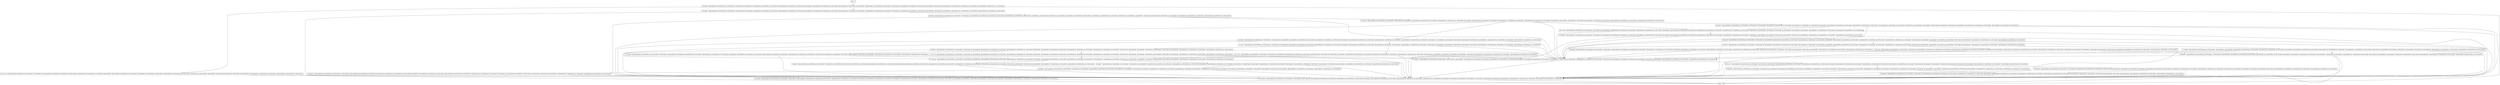 digraph put {
node [shape=record];
1792413625 [label="1792413625 - [(JECACHESIZE && SEQUENTIAL && !DUPLICATES), (!DUPLICATES && !JECACHESIZE), (JECACHESIZE && SEQUENTIAL && DUPLICATES), (JECACHESIZE && !SEQUENTIAL && !DUPLICATES), JECACHESIZE, (!JECACHESIZE && SEQUENTIAL && DUPLICATES), (JECACHESIZE && !SEQUENTIAL && DUPLICATES), (!JECACHESIZE && !SEQUENTIAL && DUPLICATES), (DUPLICATES && !JECACHESIZE), !JECACHESIZE, (!DUPLICATES && JECACHESIZE), (DUPLICATES && JECACHESIZE), (!JECACHESIZE && !SEQUENTIAL && !DUPLICATES), (!JECACHESIZE && SEQUENTIAL && !DUPLICATES)]"];
1170396490 [label="1170396490 - [(JECACHESIZE && SEQUENTIAL && !DUPLICATES), (!DUPLICATES && !JECACHESIZE), (JECACHESIZE && SEQUENTIAL && DUPLICATES), (JECACHESIZE && !SEQUENTIAL && !DUPLICATES), JECACHESIZE, (!JECACHESIZE && SEQUENTIAL && DUPLICATES), (JECACHESIZE && !SEQUENTIAL && DUPLICATES), (!JECACHESIZE && !SEQUENTIAL && DUPLICATES), (DUPLICATES && !JECACHESIZE), !JECACHESIZE, (!DUPLICATES && JECACHESIZE), (DUPLICATES && JECACHESIZE), (!JECACHESIZE && !SEQUENTIAL && !DUPLICATES), (!JECACHESIZE && SEQUENTIAL && !DUPLICATES)]"];
1280942256 [label="1280942256 - [(JECACHESIZE && SEQUENTIAL && !DUPLICATES), (!DUPLICATES && !JECACHESIZE), (JECACHESIZE && SEQUENTIAL && DUPLICATES), (JECACHESIZE && !SEQUENTIAL && !DUPLICATES), JECACHESIZE, (!JECACHESIZE && SEQUENTIAL && DUPLICATES), (JECACHESIZE && !SEQUENTIAL && DUPLICATES), (!JECACHESIZE && !SEQUENTIAL && DUPLICATES), (DUPLICATES && !JECACHESIZE), !JECACHESIZE, (!DUPLICATES && JECACHESIZE), (DUPLICATES && JECACHESIZE), (!JECACHESIZE && !SEQUENTIAL && !DUPLICATES), (!JECACHESIZE && SEQUENTIAL && !DUPLICATES)]"];
218846301 [label="218846301 - [(JECACHESIZE && SEQUENTIAL && !DUPLICATES), (!DUPLICATES && !JECACHESIZE), (JECACHESIZE && SEQUENTIAL && DUPLICATES), (JECACHESIZE && !SEQUENTIAL && !DUPLICATES), JECACHESIZE, (!JECACHESIZE && SEQUENTIAL && DUPLICATES), (JECACHESIZE && !SEQUENTIAL && DUPLICATES), (!JECACHESIZE && !SEQUENTIAL && DUPLICATES), (DUPLICATES && !JECACHESIZE), !JECACHESIZE, (!DUPLICATES && JECACHESIZE), (DUPLICATES && JECACHESIZE), (!JECACHESIZE && !SEQUENTIAL && !DUPLICATES), (!JECACHESIZE && SEQUENTIAL && !DUPLICATES)]"];
418838946 [label="418838946 - [(JECACHESIZE && SEQUENTIAL && !DUPLICATES), (!DUPLICATES && !JECACHESIZE), (JECACHESIZE && SEQUENTIAL && DUPLICATES), (JECACHESIZE && !SEQUENTIAL && !DUPLICATES), JECACHESIZE, (!JECACHESIZE && SEQUENTIAL && DUPLICATES), (JECACHESIZE && !SEQUENTIAL && DUPLICATES), (!JECACHESIZE && !SEQUENTIAL && DUPLICATES), (DUPLICATES && !JECACHESIZE), !JECACHESIZE, (!DUPLICATES && JECACHESIZE), (DUPLICATES && JECACHESIZE), (!JECACHESIZE && !SEQUENTIAL && !DUPLICATES), (!JECACHESIZE && SEQUENTIAL && !DUPLICATES)]"];
578964562 [label="578964562 - [(JECACHESIZE && SEQUENTIAL && !DUPLICATES), (!DUPLICATES && !JECACHESIZE), (JECACHESIZE && SEQUENTIAL && DUPLICATES), (JECACHESIZE && !SEQUENTIAL && !DUPLICATES), JECACHESIZE, (!JECACHESIZE && SEQUENTIAL && DUPLICATES), (JECACHESIZE && !SEQUENTIAL && DUPLICATES), (!JECACHESIZE && !SEQUENTIAL && DUPLICATES), (DUPLICATES && !JECACHESIZE), !JECACHESIZE, (!DUPLICATES && JECACHESIZE), (DUPLICATES && JECACHESIZE), (!JECACHESIZE && !SEQUENTIAL && !DUPLICATES), (!JECACHESIZE && SEQUENTIAL && !DUPLICATES)]"];
679098929 [label="679098929 - [(JECACHESIZE && SEQUENTIAL && !DUPLICATES), (!DUPLICATES && !JECACHESIZE), (JECACHESIZE && SEQUENTIAL && DUPLICATES), (JECACHESIZE && !SEQUENTIAL && !DUPLICATES), JECACHESIZE, (!JECACHESIZE && SEQUENTIAL && DUPLICATES), (JECACHESIZE && !SEQUENTIAL && DUPLICATES), (!JECACHESIZE && !SEQUENTIAL && DUPLICATES), (DUPLICATES && !JECACHESIZE), !JECACHESIZE, (!DUPLICATES && JECACHESIZE), (DUPLICATES && JECACHESIZE), (!JECACHESIZE && !SEQUENTIAL && !DUPLICATES), (!JECACHESIZE && SEQUENTIAL && !DUPLICATES)]"];
1835980384 [label="1835980384 - [(JECACHESIZE && SEQUENTIAL && !DUPLICATES), (!DUPLICATES && !JECACHESIZE), (JECACHESIZE && SEQUENTIAL && DUPLICATES), (JECACHESIZE && !SEQUENTIAL && !DUPLICATES), JECACHESIZE, (!JECACHESIZE && SEQUENTIAL && DUPLICATES), (JECACHESIZE && !SEQUENTIAL && DUPLICATES), (!JECACHESIZE && !SEQUENTIAL && DUPLICATES), (DUPLICATES && !JECACHESIZE), !JECACHESIZE, (!DUPLICATES && JECACHESIZE), (DUPLICATES && JECACHESIZE), (!JECACHESIZE && !SEQUENTIAL && !DUPLICATES), (!JECACHESIZE && SEQUENTIAL && !DUPLICATES)]"];
851508677 [label="851508677 - [(JECACHESIZE && SEQUENTIAL && !DUPLICATES), (!DUPLICATES && !JECACHESIZE), (JECACHESIZE && SEQUENTIAL && DUPLICATES), (JECACHESIZE && !SEQUENTIAL && !DUPLICATES), JECACHESIZE, (!JECACHESIZE && SEQUENTIAL && DUPLICATES), (JECACHESIZE && !SEQUENTIAL && DUPLICATES), (!JECACHESIZE && !SEQUENTIAL && DUPLICATES), (DUPLICATES && !JECACHESIZE), !JECACHESIZE, (!DUPLICATES && JECACHESIZE), (DUPLICATES && JECACHESIZE), (!JECACHESIZE && !SEQUENTIAL && !DUPLICATES), (!JECACHESIZE && SEQUENTIAL && !DUPLICATES)]"];
13175423 [label="13175423 - [(JECACHESIZE && SEQUENTIAL && !DUPLICATES), (!DUPLICATES && !JECACHESIZE), (JECACHESIZE && SEQUENTIAL && DUPLICATES), (JECACHESIZE && !SEQUENTIAL && !DUPLICATES), JECACHESIZE, (!JECACHESIZE && SEQUENTIAL && DUPLICATES), (JECACHESIZE && !SEQUENTIAL && DUPLICATES), (!JECACHESIZE && !SEQUENTIAL && DUPLICATES), (DUPLICATES && !JECACHESIZE), !JECACHESIZE, (!DUPLICATES && JECACHESIZE), (DUPLICATES && JECACHESIZE), (!JECACHESIZE && !SEQUENTIAL && !DUPLICATES), (!JECACHESIZE && SEQUENTIAL && !DUPLICATES)]"];
951822287 [label="951822287 - [(JECACHESIZE && SEQUENTIAL && !DUPLICATES), (!DUPLICATES && !JECACHESIZE), (JECACHESIZE && SEQUENTIAL && DUPLICATES), (JECACHESIZE && !SEQUENTIAL && !DUPLICATES), JECACHESIZE, (!JECACHESIZE && SEQUENTIAL && DUPLICATES), (JECACHESIZE && !SEQUENTIAL && DUPLICATES), (!JECACHESIZE && !SEQUENTIAL && DUPLICATES), (DUPLICATES && !JECACHESIZE), !JECACHESIZE, (!DUPLICATES && JECACHESIZE), (DUPLICATES && JECACHESIZE), (!JECACHESIZE && !SEQUENTIAL && !DUPLICATES), (!JECACHESIZE && SEQUENTIAL && !DUPLICATES)]"];
1979469283 [label="1979469283 - [(JECACHESIZE && SEQUENTIAL && !DUPLICATES), (!DUPLICATES && !JECACHESIZE), (JECACHESIZE && SEQUENTIAL && DUPLICATES), (JECACHESIZE && !SEQUENTIAL && !DUPLICATES), JECACHESIZE, (!JECACHESIZE && SEQUENTIAL && DUPLICATES), (JECACHESIZE && !SEQUENTIAL && DUPLICATES), (!JECACHESIZE && !SEQUENTIAL && DUPLICATES), (DUPLICATES && !JECACHESIZE), !JECACHESIZE, (!DUPLICATES && JECACHESIZE), (DUPLICATES && JECACHESIZE), (!JECACHESIZE && !SEQUENTIAL && !DUPLICATES), (!JECACHESIZE && SEQUENTIAL && !DUPLICATES)]"];
1033562396 [label="1033562396 - [(JECACHESIZE && SEQUENTIAL && !DUPLICATES), (!DUPLICATES && !JECACHESIZE), (JECACHESIZE && SEQUENTIAL && DUPLICATES), (JECACHESIZE && !SEQUENTIAL && !DUPLICATES), JECACHESIZE, (!JECACHESIZE && SEQUENTIAL && DUPLICATES), (JECACHESIZE && !SEQUENTIAL && DUPLICATES), (!JECACHESIZE && !SEQUENTIAL && DUPLICATES), (DUPLICATES && !JECACHESIZE), !JECACHESIZE, (!DUPLICATES && JECACHESIZE), (DUPLICATES && JECACHESIZE), (!JECACHESIZE && !SEQUENTIAL && !DUPLICATES), (!JECACHESIZE && SEQUENTIAL && !DUPLICATES)]"];
1105835633 [label="1105835633 - [(JECACHESIZE && SEQUENTIAL && !DUPLICATES), (!DUPLICATES && !JECACHESIZE), (JECACHESIZE && SEQUENTIAL && DUPLICATES), (JECACHESIZE && !SEQUENTIAL && !DUPLICATES), JECACHESIZE, (!JECACHESIZE && SEQUENTIAL && DUPLICATES), (JECACHESIZE && !SEQUENTIAL && DUPLICATES), (!JECACHESIZE && !SEQUENTIAL && DUPLICATES), (DUPLICATES && !JECACHESIZE), !JECACHESIZE, (!DUPLICATES && JECACHESIZE), (DUPLICATES && JECACHESIZE), (!JECACHESIZE && !SEQUENTIAL && !DUPLICATES), (!JECACHESIZE && SEQUENTIAL && !DUPLICATES)]"];
795700843 [label="795700843 - [(JECACHESIZE && SEQUENTIAL && !DUPLICATES), (!DUPLICATES && !JECACHESIZE), (JECACHESIZE && SEQUENTIAL && DUPLICATES), (JECACHESIZE && !SEQUENTIAL && !DUPLICATES), JECACHESIZE, (!JECACHESIZE && SEQUENTIAL && DUPLICATES), (JECACHESIZE && !SEQUENTIAL && DUPLICATES), (!JECACHESIZE && !SEQUENTIAL && DUPLICATES), (DUPLICATES && !JECACHESIZE), !JECACHESIZE, (!DUPLICATES && JECACHESIZE), (DUPLICATES && JECACHESIZE), (!JECACHESIZE && !SEQUENTIAL && !DUPLICATES), (!JECACHESIZE && SEQUENTIAL && !DUPLICATES)]"];
1769944490 [label="1769944490 - [(JECACHESIZE && SEQUENTIAL && !DUPLICATES), (!DUPLICATES && !JECACHESIZE), (JECACHESIZE && SEQUENTIAL && DUPLICATES), (JECACHESIZE && !SEQUENTIAL && !DUPLICATES), JECACHESIZE, (!JECACHESIZE && SEQUENTIAL && DUPLICATES), (JECACHESIZE && !SEQUENTIAL && DUPLICATES), (!JECACHESIZE && !SEQUENTIAL && DUPLICATES), (DUPLICATES && !JECACHESIZE), !JECACHESIZE, (!DUPLICATES && JECACHESIZE), (DUPLICATES && JECACHESIZE), (!JECACHESIZE && !SEQUENTIAL && !DUPLICATES), (!JECACHESIZE && SEQUENTIAL && !DUPLICATES)]"];
867972232 [label="867972232 - [(JECACHESIZE && SEQUENTIAL && !DUPLICATES), (!DUPLICATES && !JECACHESIZE), (JECACHESIZE && SEQUENTIAL && DUPLICATES), (JECACHESIZE && !SEQUENTIAL && !DUPLICATES), JECACHESIZE, (!JECACHESIZE && SEQUENTIAL && DUPLICATES), (JECACHESIZE && !SEQUENTIAL && DUPLICATES), (!JECACHESIZE && !SEQUENTIAL && DUPLICATES), (DUPLICATES && !JECACHESIZE), !JECACHESIZE, (!DUPLICATES && JECACHESIZE), (DUPLICATES && JECACHESIZE), (!JECACHESIZE && !SEQUENTIAL && !DUPLICATES), (!JECACHESIZE && SEQUENTIAL && !DUPLICATES)]"];
1628542968 [label="1628542968 - [(JECACHESIZE && SEQUENTIAL && !DUPLICATES), (!DUPLICATES && !JECACHESIZE), (JECACHESIZE && SEQUENTIAL && DUPLICATES), (JECACHESIZE && !SEQUENTIAL && !DUPLICATES), JECACHESIZE, (!JECACHESIZE && SEQUENTIAL && DUPLICATES), (JECACHESIZE && !SEQUENTIAL && DUPLICATES), (!JECACHESIZE && !SEQUENTIAL && DUPLICATES), (DUPLICATES && !JECACHESIZE), !JECACHESIZE, (!DUPLICATES && JECACHESIZE), (DUPLICATES && JECACHESIZE), (!JECACHESIZE && !SEQUENTIAL && !DUPLICATES), (!JECACHESIZE && SEQUENTIAL && !DUPLICATES)]"];
1964776630 [label="1964776630 - [(JECACHESIZE && SEQUENTIAL && !DUPLICATES), (!DUPLICATES && !JECACHESIZE), (JECACHESIZE && SEQUENTIAL && DUPLICATES), (JECACHESIZE && !SEQUENTIAL && !DUPLICATES), JECACHESIZE, (!JECACHESIZE && SEQUENTIAL && DUPLICATES), (JECACHESIZE && !SEQUENTIAL && DUPLICATES), (!JECACHESIZE && !SEQUENTIAL && DUPLICATES), (DUPLICATES && !JECACHESIZE), !JECACHESIZE, (!DUPLICATES && JECACHESIZE), (DUPLICATES && JECACHESIZE), (!JECACHESIZE && !SEQUENTIAL && !DUPLICATES), (!JECACHESIZE && SEQUENTIAL && !DUPLICATES)]"];
1785846820 [label="1785846820 - [(JECACHESIZE && SEQUENTIAL && !DUPLICATES), (!DUPLICATES && !JECACHESIZE), (JECACHESIZE && SEQUENTIAL && DUPLICATES), (JECACHESIZE && !SEQUENTIAL && !DUPLICATES), JECACHESIZE, (!JECACHESIZE && SEQUENTIAL && DUPLICATES), (JECACHESIZE && !SEQUENTIAL && DUPLICATES), (!JECACHESIZE && !SEQUENTIAL && DUPLICATES), (DUPLICATES && !JECACHESIZE), !JECACHESIZE, (!DUPLICATES && JECACHESIZE), (DUPLICATES && JECACHESIZE), (!JECACHESIZE && !SEQUENTIAL && !DUPLICATES), (!JECACHESIZE && SEQUENTIAL && !DUPLICATES)]"];
1796033666 [label="1796033666 - [(JECACHESIZE && SEQUENTIAL && !DUPLICATES), (!DUPLICATES && !JECACHESIZE), (JECACHESIZE && SEQUENTIAL && DUPLICATES), (JECACHESIZE && !SEQUENTIAL && !DUPLICATES), JECACHESIZE, (!JECACHESIZE && SEQUENTIAL && DUPLICATES), (JECACHESIZE && !SEQUENTIAL && DUPLICATES), (!JECACHESIZE && !SEQUENTIAL && DUPLICATES), (DUPLICATES && !JECACHESIZE), !JECACHESIZE, (!DUPLICATES && JECACHESIZE), (DUPLICATES && JECACHESIZE), (!JECACHESIZE && !SEQUENTIAL && !DUPLICATES), (!JECACHESIZE && SEQUENTIAL && !DUPLICATES)]"];
2034390152 [label="2034390152 - [(JECACHESIZE && SEQUENTIAL && !DUPLICATES), (!DUPLICATES && !JECACHESIZE), (JECACHESIZE && SEQUENTIAL && DUPLICATES), (JECACHESIZE && !SEQUENTIAL && !DUPLICATES), JECACHESIZE, (!JECACHESIZE && SEQUENTIAL && DUPLICATES), (JECACHESIZE && !SEQUENTIAL && DUPLICATES), (!JECACHESIZE && !SEQUENTIAL && DUPLICATES), (DUPLICATES && !JECACHESIZE), !JECACHESIZE, (!DUPLICATES && JECACHESIZE), (DUPLICATES && JECACHESIZE), (!JECACHESIZE && !SEQUENTIAL && !DUPLICATES), (!JECACHESIZE && SEQUENTIAL && !DUPLICATES)]"];
211775017 [label="211775017 - [(JECACHESIZE && SEQUENTIAL && !DUPLICATES), (!DUPLICATES && !JECACHESIZE), (JECACHESIZE && SEQUENTIAL && DUPLICATES), (JECACHESIZE && !SEQUENTIAL && !DUPLICATES), JECACHESIZE, (!JECACHESIZE && SEQUENTIAL && DUPLICATES), (JECACHESIZE && !SEQUENTIAL && DUPLICATES), (!JECACHESIZE && !SEQUENTIAL && DUPLICATES), (DUPLICATES && !JECACHESIZE), !JECACHESIZE, (!DUPLICATES && JECACHESIZE), (DUPLICATES && JECACHESIZE), (!JECACHESIZE && !SEQUENTIAL && !DUPLICATES), (!JECACHESIZE && SEQUENTIAL && !DUPLICATES)]"];
entry [label="entry - []"];
exit [label="exit - []"];
691336080 [label="691336080 - [(JECACHESIZE && SEQUENTIAL && !DUPLICATES), (!DUPLICATES && !JECACHESIZE), (JECACHESIZE && SEQUENTIAL && DUPLICATES), (JECACHESIZE && !SEQUENTIAL && !DUPLICATES), JECACHESIZE, (!JECACHESIZE && SEQUENTIAL && DUPLICATES), (JECACHESIZE && !SEQUENTIAL && DUPLICATES), (!JECACHESIZE && !SEQUENTIAL && DUPLICATES), (DUPLICATES && !JECACHESIZE), !JECACHESIZE, (!DUPLICATES && JECACHESIZE), (DUPLICATES && JECACHESIZE), (!JECACHESIZE && !SEQUENTIAL && !DUPLICATES), (!JECACHESIZE && SEQUENTIAL && !DUPLICATES)]"];
640148925 [label="640148925 - [(JECACHESIZE && SEQUENTIAL && !DUPLICATES), (!DUPLICATES && !JECACHESIZE), (JECACHESIZE && SEQUENTIAL && DUPLICATES), (JECACHESIZE && !SEQUENTIAL && !DUPLICATES), JECACHESIZE, (!JECACHESIZE && SEQUENTIAL && DUPLICATES), (JECACHESIZE && !SEQUENTIAL && DUPLICATES), (!JECACHESIZE && !SEQUENTIAL && DUPLICATES), (DUPLICATES && !JECACHESIZE), !JECACHESIZE, (!DUPLICATES && JECACHESIZE), (DUPLICATES && JECACHESIZE), (!JECACHESIZE && !SEQUENTIAL && !DUPLICATES), (!JECACHESIZE && SEQUENTIAL && !DUPLICATES)]"];
1157041945 [label="1157041945 - [(JECACHESIZE && SEQUENTIAL && !DUPLICATES), (!DUPLICATES && !JECACHESIZE), (JECACHESIZE && SEQUENTIAL && DUPLICATES), (JECACHESIZE && !SEQUENTIAL && !DUPLICATES), JECACHESIZE, (!JECACHESIZE && SEQUENTIAL && DUPLICATES), (JECACHESIZE && !SEQUENTIAL && DUPLICATES), (!JECACHESIZE && !SEQUENTIAL && DUPLICATES), (DUPLICATES && !JECACHESIZE), !JECACHESIZE, (!DUPLICATES && JECACHESIZE), (DUPLICATES && JECACHESIZE), (!JECACHESIZE && !SEQUENTIAL && !DUPLICATES), (!JECACHESIZE && SEQUENTIAL && !DUPLICATES)]"];
772477750 [label="772477750 - [(JECACHESIZE && SEQUENTIAL && !DUPLICATES), (!DUPLICATES && !JECACHESIZE), (JECACHESIZE && SEQUENTIAL && DUPLICATES), (JECACHESIZE && !SEQUENTIAL && !DUPLICATES), JECACHESIZE, (!JECACHESIZE && SEQUENTIAL && DUPLICATES), (JECACHESIZE && !SEQUENTIAL && DUPLICATES), (!JECACHESIZE && !SEQUENTIAL && DUPLICATES), (DUPLICATES && !JECACHESIZE), !JECACHESIZE, (!DUPLICATES && JECACHESIZE), (DUPLICATES && JECACHESIZE), (!JECACHESIZE && !SEQUENTIAL && !DUPLICATES), (!JECACHESIZE && SEQUENTIAL && !DUPLICATES)]"];
2081002933 [label="2081002933 - [(JECACHESIZE && SEQUENTIAL && !DUPLICATES), (!DUPLICATES && !JECACHESIZE), (JECACHESIZE && SEQUENTIAL && DUPLICATES), (JECACHESIZE && !SEQUENTIAL && !DUPLICATES), JECACHESIZE, (!JECACHESIZE && SEQUENTIAL && DUPLICATES), (JECACHESIZE && !SEQUENTIAL && DUPLICATES), (!JECACHESIZE && !SEQUENTIAL && DUPLICATES), (DUPLICATES && !JECACHESIZE), !JECACHESIZE, (!DUPLICATES && JECACHESIZE), (DUPLICATES && JECACHESIZE), (!JECACHESIZE && !SEQUENTIAL && !DUPLICATES), (!JECACHESIZE && SEQUENTIAL && !DUPLICATES)]"];
1355009584 [label="1355009584 - [(JECACHESIZE && SEQUENTIAL && !DUPLICATES), (!DUPLICATES && !JECACHESIZE), (JECACHESIZE && SEQUENTIAL && DUPLICATES), (JECACHESIZE && !SEQUENTIAL && !DUPLICATES), JECACHESIZE, (!JECACHESIZE && SEQUENTIAL && DUPLICATES), (JECACHESIZE && !SEQUENTIAL && DUPLICATES), (!JECACHESIZE && !SEQUENTIAL && DUPLICATES), (DUPLICATES && !JECACHESIZE), !JECACHESIZE, (!DUPLICATES && JECACHESIZE), (DUPLICATES && JECACHESIZE), (!JECACHESIZE && !SEQUENTIAL && !DUPLICATES), (!JECACHESIZE && SEQUENTIAL && !DUPLICATES)]"];
766698416 [label="766698416 - [(JECACHESIZE && SEQUENTIAL && !DUPLICATES), (!DUPLICATES && !JECACHESIZE), (JECACHESIZE && SEQUENTIAL && DUPLICATES), (JECACHESIZE && !SEQUENTIAL && !DUPLICATES), JECACHESIZE, (!JECACHESIZE && SEQUENTIAL && DUPLICATES), (JECACHESIZE && !SEQUENTIAL && DUPLICATES), (!JECACHESIZE && !SEQUENTIAL && DUPLICATES), (DUPLICATES && !JECACHESIZE), !JECACHESIZE, (!DUPLICATES && JECACHESIZE), (DUPLICATES && JECACHESIZE), (!JECACHESIZE && !SEQUENTIAL && !DUPLICATES), (!JECACHESIZE && SEQUENTIAL && !DUPLICATES)]"];
2021821546 [label="2021821546 - [(JECACHESIZE && SEQUENTIAL && !DUPLICATES), (!DUPLICATES && !JECACHESIZE), (JECACHESIZE && SEQUENTIAL && DUPLICATES), (JECACHESIZE && !SEQUENTIAL && !DUPLICATES), JECACHESIZE, (!JECACHESIZE && SEQUENTIAL && DUPLICATES), (JECACHESIZE && !SEQUENTIAL && DUPLICATES), (!JECACHESIZE && !SEQUENTIAL && DUPLICATES), (DUPLICATES && !JECACHESIZE), !JECACHESIZE, (!DUPLICATES && JECACHESIZE), (DUPLICATES && JECACHESIZE), (!JECACHESIZE && !SEQUENTIAL && !DUPLICATES), (!JECACHESIZE && SEQUENTIAL && !DUPLICATES)]"];
1171860849 [label="1171860849 - [(JECACHESIZE && SEQUENTIAL && !DUPLICATES), (!DUPLICATES && !JECACHESIZE), (JECACHESIZE && SEQUENTIAL && DUPLICATES), (JECACHESIZE && !SEQUENTIAL && !DUPLICATES), JECACHESIZE, (!JECACHESIZE && SEQUENTIAL && DUPLICATES), (JECACHESIZE && !SEQUENTIAL && DUPLICATES), (!JECACHESIZE && !SEQUENTIAL && DUPLICATES), (DUPLICATES && !JECACHESIZE), !JECACHESIZE, (!DUPLICATES && JECACHESIZE), (DUPLICATES && JECACHESIZE), (!JECACHESIZE && !SEQUENTIAL && !DUPLICATES), (!JECACHESIZE && SEQUENTIAL && !DUPLICATES)]"];
entry;
exit;
1792413625 -> 679098929;
1792413625 -> 1105835633;
1792413625 -> 640148925;
1792413625 -> 1964776630;
1792413625 -> 1355009584;
1170396490 -> 679098929;
1170396490 -> 1105835633;
1170396490 -> 1157041945;
1280942256 -> 1105835633;
1280942256 -> 1796033666;
218846301 -> 679098929;
218846301 -> 1105835633;
218846301 -> exit;
418838946 -> 1105835633;
418838946 -> 1785846820;
418838946 -> 951822287;
578964562 -> 1105835633;
578964562 -> 1979469283;
679098929 -> 679098929;
679098929 -> 1105835633;
679098929 -> 867972232;
1835980384 -> 679098929;
1835980384 -> 1105835633;
1835980384 -> 1769944490;
1835980384 -> 218846301;
851508677 -> 1105835633;
851508677 -> 1979469283;
13175423 -> 211775017;
13175423 -> 679098929;
13175423 -> 1105835633;
13175423 -> 766698416;
951822287 -> 1105835633;
951822287 -> exit;
1979469283 -> 1105835633;
1979469283 -> 2034390152;
1033562396 -> exit;
1105835633 -> exit;
795700843 -> 679098929;
795700843 -> 1105835633;
795700843 -> 1628542968;
795700843 -> 2021821546;
1769944490 -> 679098929;
1769944490 -> 1105835633;
1769944490 -> 795700843;
1769944490 -> 1171860849;
867972232 -> 1105835633;
867972232 -> 1280942256;
867972232 -> 2081002933;
1628542968 -> 679098929;
1628542968 -> 1105835633;
1628542968 -> 218846301;
1964776630 -> 679098929;
1964776630 -> 1105835633;
1964776630 -> 1835980384;
1964776630 -> 1964776630;
1785846820 -> 1105835633;
1785846820 -> 691336080;
1796033666 -> 1105835633;
1796033666 -> exit;
2034390152 -> 1033562396;
2034390152 -> 1105835633;
211775017 -> 679098929;
211775017 -> 1105835633;
211775017 -> 1157041945;
entry -> 418838946;
691336080 -> 679098929;
691336080 -> 1105835633;
691336080 -> 1792413625;
640148925 -> 679098929;
640148925 -> 1105835633;
640148925 -> exit;
640148925 -> 1964776630;
1157041945 -> 1105835633;
1157041945 -> 851508677;
1157041945 -> 578964562;
772477750 -> 679098929;
772477750 -> 1105835633;
772477750 -> 1157041945;
2081002933 -> 1105835633;
2081002933 -> 1796033666;
1355009584 -> 679098929;
1355009584 -> 1105835633;
1355009584 -> 1157041945;
1355009584 -> 13175423;
766698416 -> 679098929;
766698416 -> 1105835633;
766698416 -> 1170396490;
766698416 -> 772477750;
2021821546 -> 679098929;
2021821546 -> 1105835633;
2021821546 -> 218846301;
1171860849 -> 679098929;
1171860849 -> 1105835633;
1171860849 -> 218846301;
}
